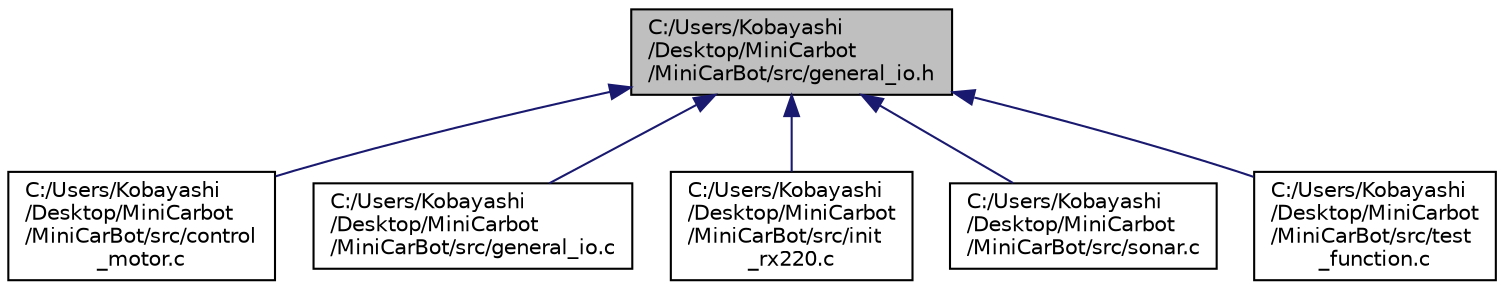 digraph "C:/Users/Kobayashi/Desktop/MiniCarbot/MiniCarBot/src/general_io.h"
{
 // LATEX_PDF_SIZE
  edge [fontname="Helvetica",fontsize="10",labelfontname="Helvetica",labelfontsize="10"];
  node [fontname="Helvetica",fontsize="10",shape=record];
  Node1 [label="C:/Users/Kobayashi\l/Desktop/MiniCarbot\l/MiniCarBot/src/general_io.h",height=0.2,width=0.4,color="black", fillcolor="grey75", style="filled", fontcolor="black",tooltip="汎用ポートのON/OFF出力"];
  Node1 -> Node2 [dir="back",color="midnightblue",fontsize="10",style="solid",fontname="Helvetica"];
  Node2 [label="C:/Users/Kobayashi\l/Desktop/MiniCarbot\l/MiniCarBot/src/control\l_motor.c",height=0.2,width=0.4,color="black", fillcolor="white", style="filled",URL="$control__motor_8c.html",tooltip=" "];
  Node1 -> Node3 [dir="back",color="midnightblue",fontsize="10",style="solid",fontname="Helvetica"];
  Node3 [label="C:/Users/Kobayashi\l/Desktop/MiniCarbot\l/MiniCarBot/src/general_io.c",height=0.2,width=0.4,color="black", fillcolor="white", style="filled",URL="$general__io_8c.html",tooltip=" "];
  Node1 -> Node4 [dir="back",color="midnightblue",fontsize="10",style="solid",fontname="Helvetica"];
  Node4 [label="C:/Users/Kobayashi\l/Desktop/MiniCarbot\l/MiniCarBot/src/init\l_rx220.c",height=0.2,width=0.4,color="black", fillcolor="white", style="filled",URL="$init__rx220_8c.html",tooltip=" "];
  Node1 -> Node5 [dir="back",color="midnightblue",fontsize="10",style="solid",fontname="Helvetica"];
  Node5 [label="C:/Users/Kobayashi\l/Desktop/MiniCarbot\l/MiniCarBot/src/sonar.c",height=0.2,width=0.4,color="black", fillcolor="white", style="filled",URL="$sonar_8c.html",tooltip=" "];
  Node1 -> Node6 [dir="back",color="midnightblue",fontsize="10",style="solid",fontname="Helvetica"];
  Node6 [label="C:/Users/Kobayashi\l/Desktop/MiniCarbot\l/MiniCarBot/src/test\l_function.c",height=0.2,width=0.4,color="black", fillcolor="white", style="filled",URL="$test__function_8c.html",tooltip=" "];
}
